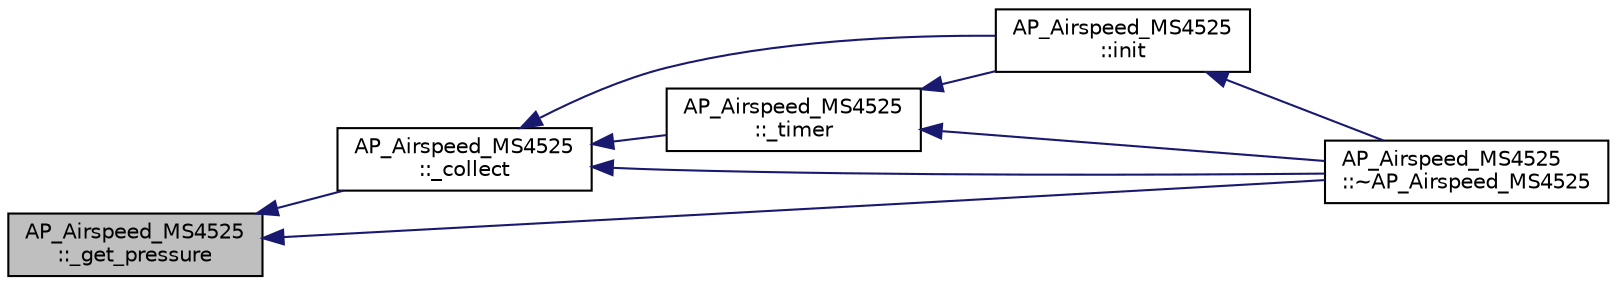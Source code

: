 digraph "AP_Airspeed_MS4525::_get_pressure"
{
 // INTERACTIVE_SVG=YES
  edge [fontname="Helvetica",fontsize="10",labelfontname="Helvetica",labelfontsize="10"];
  node [fontname="Helvetica",fontsize="10",shape=record];
  rankdir="LR";
  Node1 [label="AP_Airspeed_MS4525\l::_get_pressure",height=0.2,width=0.4,color="black", fillcolor="grey75", style="filled", fontcolor="black"];
  Node1 -> Node2 [dir="back",color="midnightblue",fontsize="10",style="solid",fontname="Helvetica"];
  Node2 [label="AP_Airspeed_MS4525\l::_collect",height=0.2,width=0.4,color="black", fillcolor="white", style="filled",URL="$classAP__Airspeed__MS4525.html#a13fc58d8fcd175bfa011a67849d416bd"];
  Node2 -> Node3 [dir="back",color="midnightblue",fontsize="10",style="solid",fontname="Helvetica"];
  Node3 [label="AP_Airspeed_MS4525\l::_timer",height=0.2,width=0.4,color="black", fillcolor="white", style="filled",URL="$classAP__Airspeed__MS4525.html#aae5d41deaf1f1064c81ca91ef44ca8b1"];
  Node3 -> Node4 [dir="back",color="midnightblue",fontsize="10",style="solid",fontname="Helvetica"];
  Node4 [label="AP_Airspeed_MS4525\l::init",height=0.2,width=0.4,color="black", fillcolor="white", style="filled",URL="$classAP__Airspeed__MS4525.html#aac959768d4e8ad20d05dce4f9d809d22"];
  Node4 -> Node5 [dir="back",color="midnightblue",fontsize="10",style="solid",fontname="Helvetica"];
  Node5 [label="AP_Airspeed_MS4525\l::~AP_Airspeed_MS4525",height=0.2,width=0.4,color="black", fillcolor="white", style="filled",URL="$classAP__Airspeed__MS4525.html#a3cca9afd47d2f9476b305dd536b4ef31"];
  Node3 -> Node5 [dir="back",color="midnightblue",fontsize="10",style="solid",fontname="Helvetica"];
  Node2 -> Node4 [dir="back",color="midnightblue",fontsize="10",style="solid",fontname="Helvetica"];
  Node2 -> Node5 [dir="back",color="midnightblue",fontsize="10",style="solid",fontname="Helvetica"];
  Node1 -> Node5 [dir="back",color="midnightblue",fontsize="10",style="solid",fontname="Helvetica"];
}
